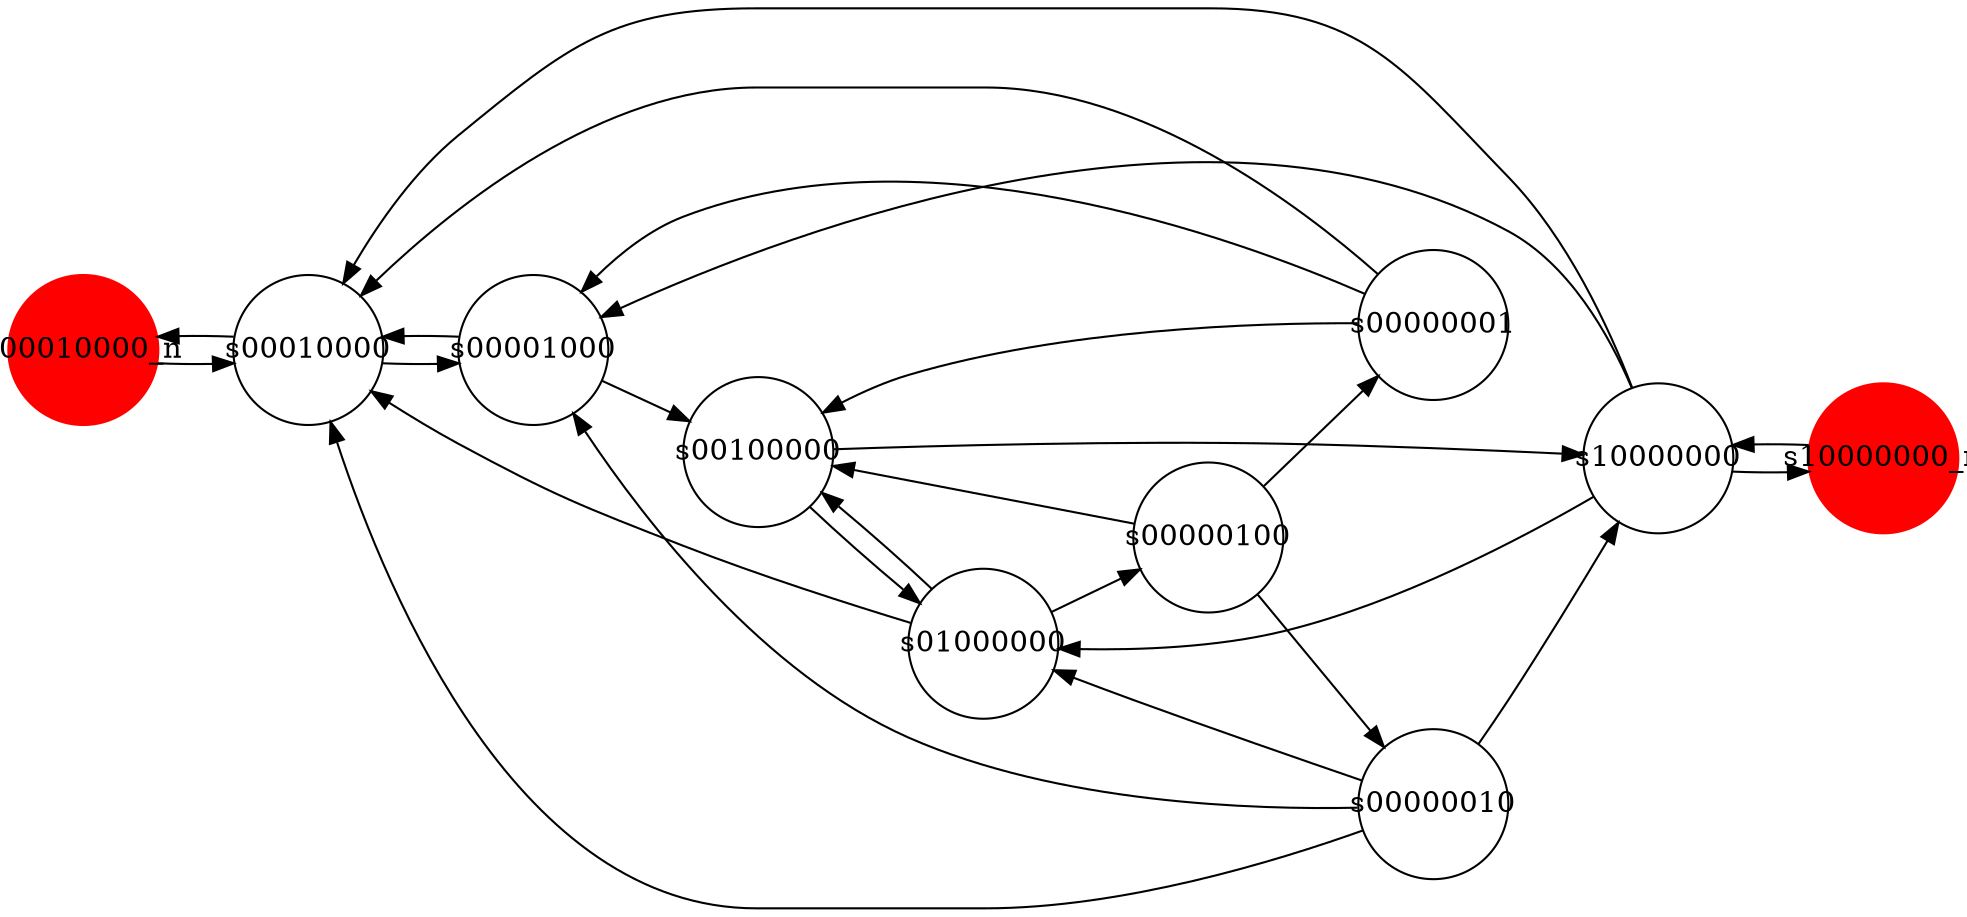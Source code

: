 #Total states is 0, including 0 states and 0 newstates
#Total transisions is 0, including 0 transistions and 0 new transitions
digraph finite_state_machine {
	rankdir=LR;
	size="20,20";
	resolution="300";
	overlap=false;

	node [shape = circle, fixedsize=true, width = 1, color = red, style = filled];
	s00010000_n;
 	s10000000_n;
 
	node [shape = circle, color = black, style = unfilled];
	s00000001;
 	s00000010;
 	s00000100;
 	s00001000;
 	s00010000;
 	s00100000;
 	s01000000;
 	s10000000;
 	s00000001 -> s00001000;
	s00000001 -> s00010000;
	s00000001 -> s00100000;
	s00000010 -> s00001000;
	s00000010 -> s00010000;
	s00000010 -> s01000000;
	s00000010 -> s10000000;
	s00000100 -> s00000001;
	s00000100 -> s00000010;
	s00000100 -> s00100000;
	s00001000 -> s00010000;
	s00001000 -> s00100000;
	s00010000 -> s00001000;
	s00010000 -> s00010000_n;
	s00010000_n -> s00010000;
	s00100000 -> s01000000;
	s00100000 -> s10000000;
	s01000000 -> s00000100;
	s01000000 -> s00010000;
	s01000000 -> s00100000;
	s10000000 -> s00001000;
	s10000000 -> s00010000;
	s10000000 -> s01000000;
	s10000000 -> s10000000_n;
	s10000000_n -> s10000000;
}
